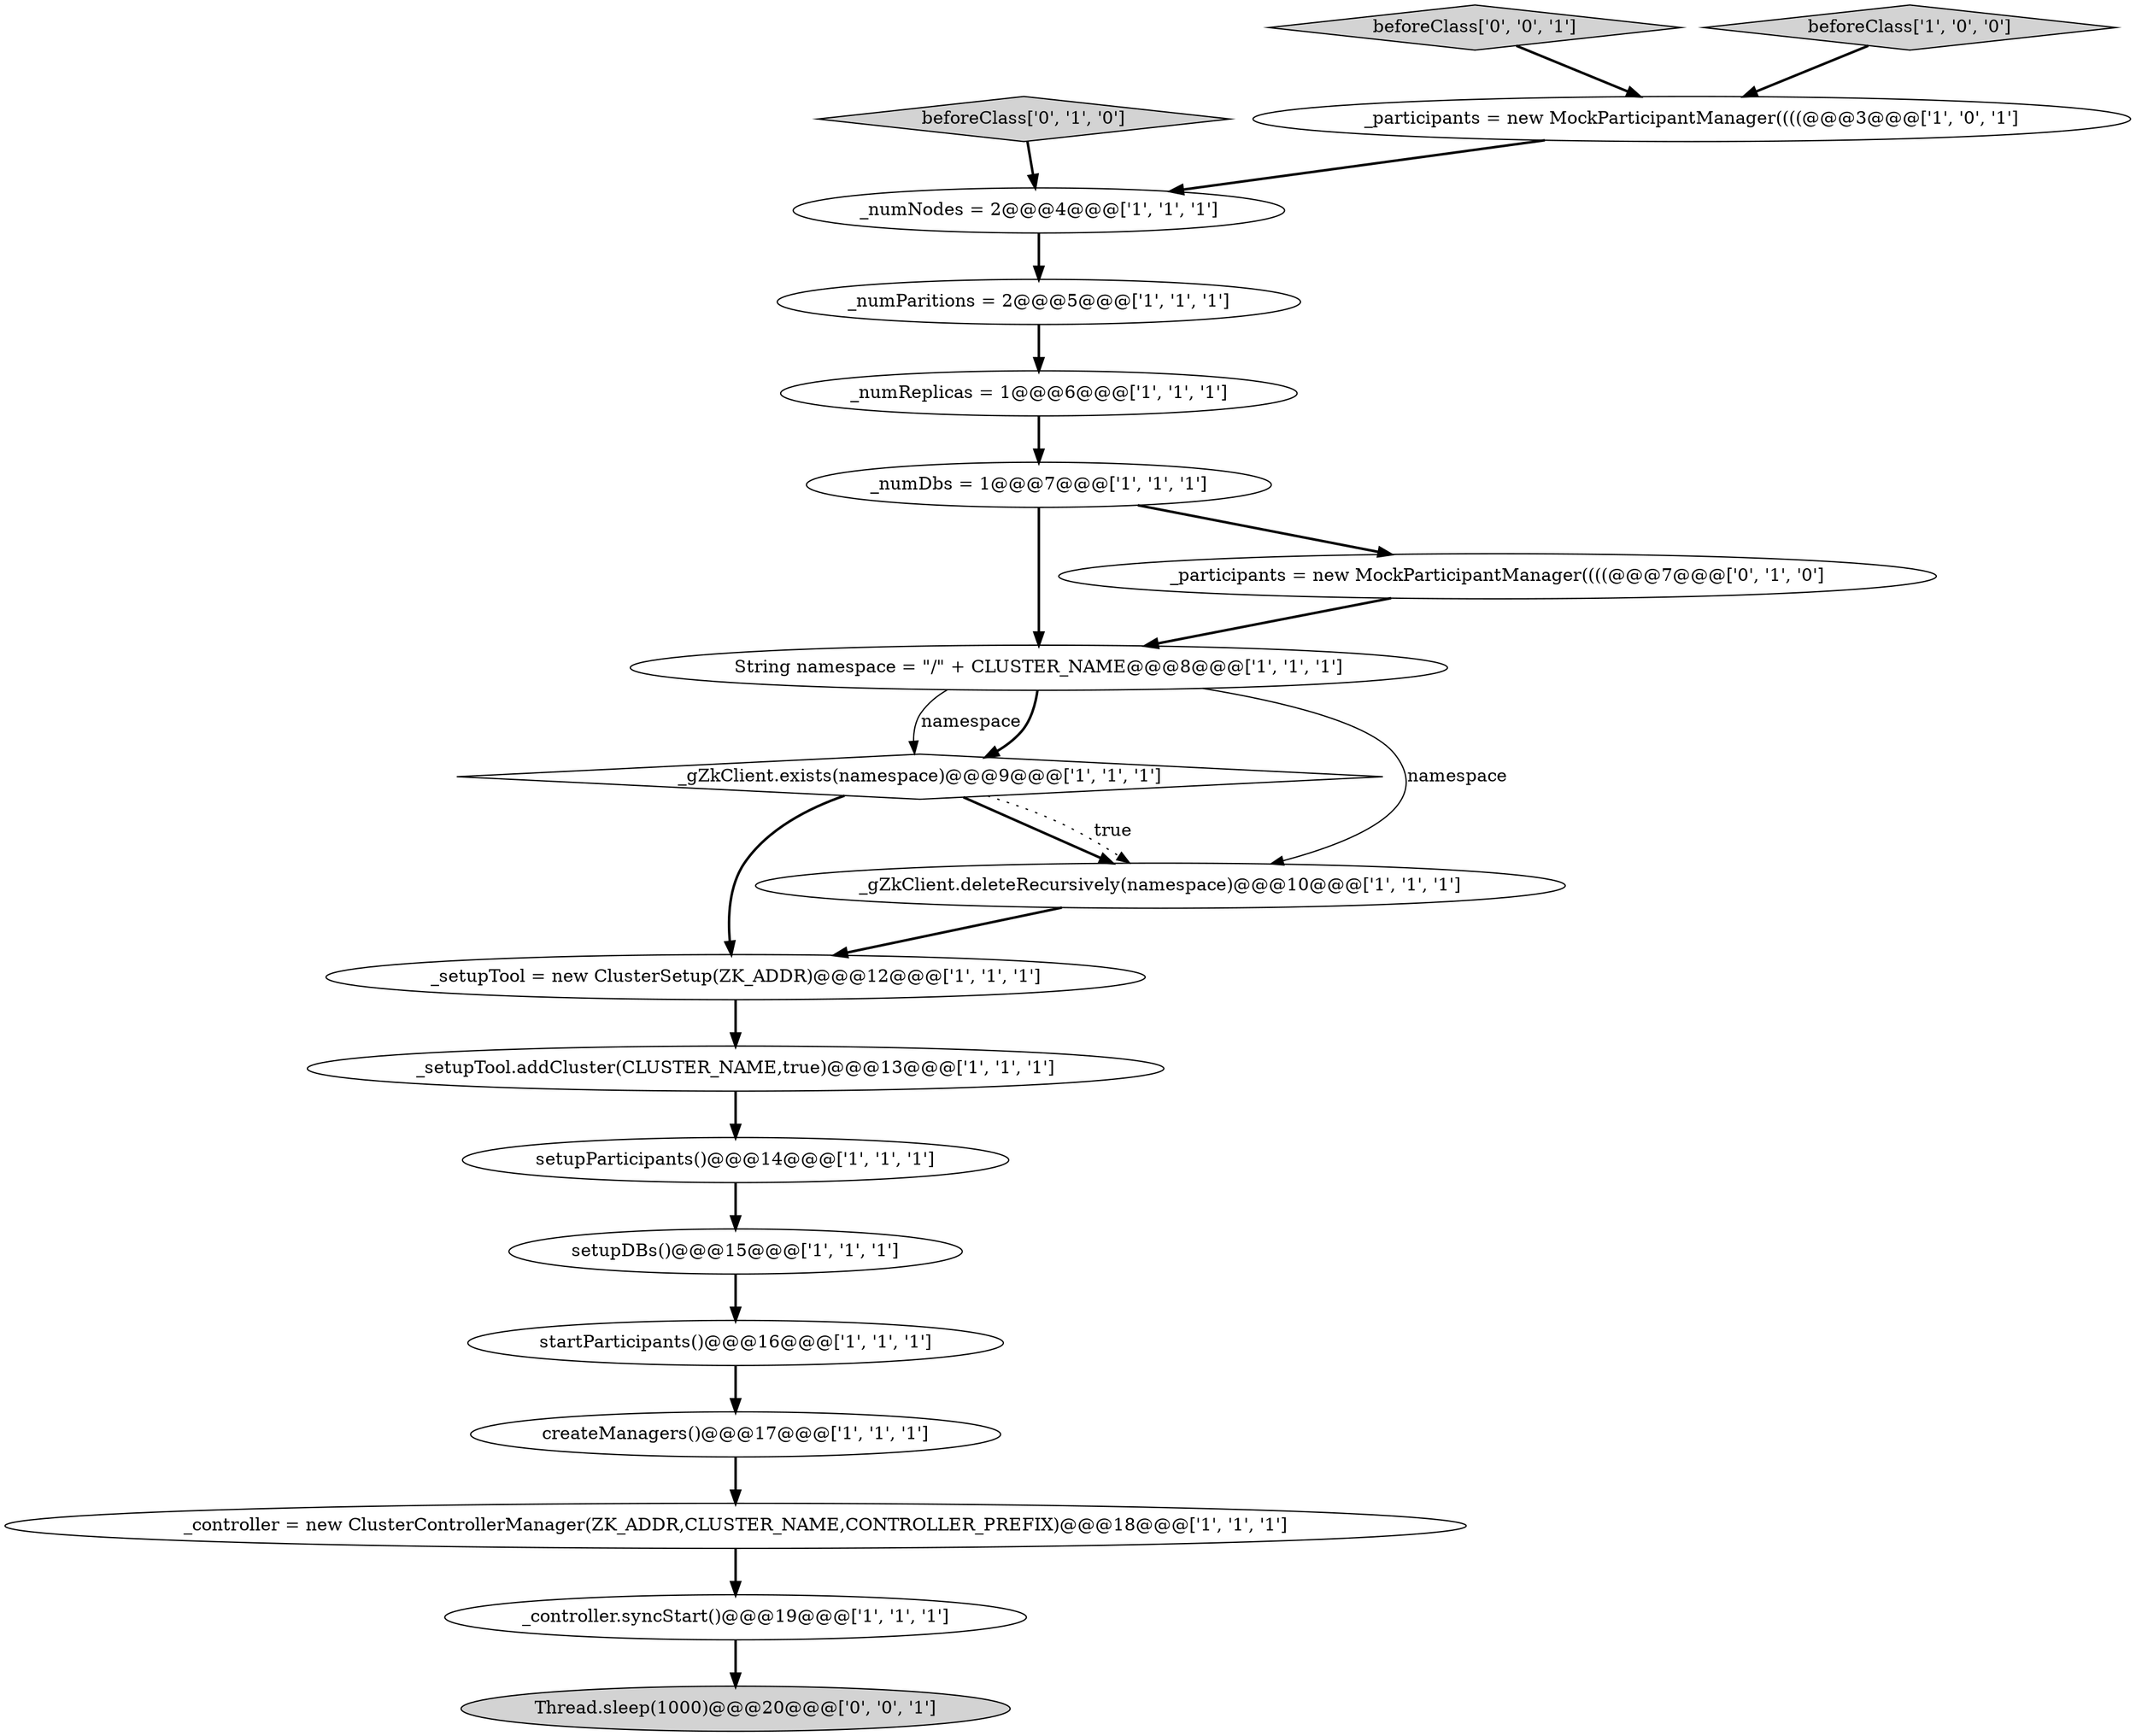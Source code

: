 digraph {
13 [style = filled, label = "_numDbs = 1@@@7@@@['1', '1', '1']", fillcolor = white, shape = ellipse image = "AAA0AAABBB1BBB"];
20 [style = filled, label = "Thread.sleep(1000)@@@20@@@['0', '0', '1']", fillcolor = lightgray, shape = ellipse image = "AAA0AAABBB3BBB"];
0 [style = filled, label = "_controller.syncStart()@@@19@@@['1', '1', '1']", fillcolor = white, shape = ellipse image = "AAA0AAABBB1BBB"];
18 [style = filled, label = "beforeClass['0', '1', '0']", fillcolor = lightgray, shape = diamond image = "AAA0AAABBB2BBB"];
1 [style = filled, label = "_setupTool.addCluster(CLUSTER_NAME,true)@@@13@@@['1', '1', '1']", fillcolor = white, shape = ellipse image = "AAA0AAABBB1BBB"];
14 [style = filled, label = "String namespace = \"/\" + CLUSTER_NAME@@@8@@@['1', '1', '1']", fillcolor = white, shape = ellipse image = "AAA0AAABBB1BBB"];
4 [style = filled, label = "createManagers()@@@17@@@['1', '1', '1']", fillcolor = white, shape = ellipse image = "AAA0AAABBB1BBB"];
16 [style = filled, label = "_participants = new MockParticipantManager((((@@@3@@@['1', '0', '1']", fillcolor = white, shape = ellipse image = "AAA0AAABBB1BBB"];
19 [style = filled, label = "beforeClass['0', '0', '1']", fillcolor = lightgray, shape = diamond image = "AAA0AAABBB3BBB"];
15 [style = filled, label = "_numReplicas = 1@@@6@@@['1', '1', '1']", fillcolor = white, shape = ellipse image = "AAA0AAABBB1BBB"];
5 [style = filled, label = "_numParitions = 2@@@5@@@['1', '1', '1']", fillcolor = white, shape = ellipse image = "AAA0AAABBB1BBB"];
3 [style = filled, label = "beforeClass['1', '0', '0']", fillcolor = lightgray, shape = diamond image = "AAA0AAABBB1BBB"];
10 [style = filled, label = "_numNodes = 2@@@4@@@['1', '1', '1']", fillcolor = white, shape = ellipse image = "AAA0AAABBB1BBB"];
17 [style = filled, label = "_participants = new MockParticipantManager((((@@@7@@@['0', '1', '0']", fillcolor = white, shape = ellipse image = "AAA1AAABBB2BBB"];
7 [style = filled, label = "_controller = new ClusterControllerManager(ZK_ADDR,CLUSTER_NAME,CONTROLLER_PREFIX)@@@18@@@['1', '1', '1']", fillcolor = white, shape = ellipse image = "AAA0AAABBB1BBB"];
6 [style = filled, label = "_gZkClient.exists(namespace)@@@9@@@['1', '1', '1']", fillcolor = white, shape = diamond image = "AAA0AAABBB1BBB"];
12 [style = filled, label = "_setupTool = new ClusterSetup(ZK_ADDR)@@@12@@@['1', '1', '1']", fillcolor = white, shape = ellipse image = "AAA0AAABBB1BBB"];
8 [style = filled, label = "setupParticipants()@@@14@@@['1', '1', '1']", fillcolor = white, shape = ellipse image = "AAA0AAABBB1BBB"];
2 [style = filled, label = "_gZkClient.deleteRecursively(namespace)@@@10@@@['1', '1', '1']", fillcolor = white, shape = ellipse image = "AAA0AAABBB1BBB"];
11 [style = filled, label = "setupDBs()@@@15@@@['1', '1', '1']", fillcolor = white, shape = ellipse image = "AAA0AAABBB1BBB"];
9 [style = filled, label = "startParticipants()@@@16@@@['1', '1', '1']", fillcolor = white, shape = ellipse image = "AAA0AAABBB1BBB"];
4->7 [style = bold, label=""];
9->4 [style = bold, label=""];
13->17 [style = bold, label=""];
1->8 [style = bold, label=""];
12->1 [style = bold, label=""];
11->9 [style = bold, label=""];
17->14 [style = bold, label=""];
16->10 [style = bold, label=""];
6->2 [style = bold, label=""];
19->16 [style = bold, label=""];
8->11 [style = bold, label=""];
0->20 [style = bold, label=""];
14->2 [style = solid, label="namespace"];
18->10 [style = bold, label=""];
7->0 [style = bold, label=""];
14->6 [style = solid, label="namespace"];
15->13 [style = bold, label=""];
14->6 [style = bold, label=""];
6->12 [style = bold, label=""];
3->16 [style = bold, label=""];
6->2 [style = dotted, label="true"];
13->14 [style = bold, label=""];
10->5 [style = bold, label=""];
2->12 [style = bold, label=""];
5->15 [style = bold, label=""];
}

